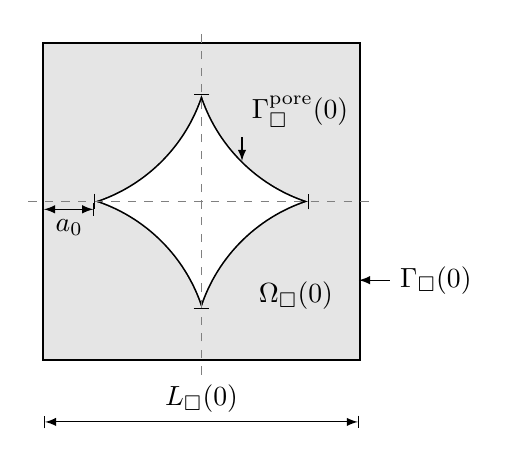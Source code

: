 \begin{tikzpicture}[>=latex,scale=2] % Use this to scale the image. Text is always normal-size
  \def\particleradius{1.05} % Adjust this to change the contact size.
  \pgfmathsetmacro{\contactsize}{sqrt(\particleradius^2-1)} % Automatically calculated.
  \begin{scope}[very thick]
  	\draw[clip] (-1,-1) rectangle (1,1);
  	\draw[clip]
  		(-1,-1) circle (\particleradius)
 		( 1,-1) circle (\particleradius)
 		(-1, 1) circle (\particleradius)
   		( 1, 1) circle (\particleradius);
  	\fill[fill=black!10] (-1,-1) rectangle (1,1);
  \end{scope}
  % Markers
  \foreach \q in {0,90,180,270} { \draw[rotate=\q] (1-\contactsize,-0.05) -- +(0,0.1); }
  \draw[dashed,gray] (-1.1,0) -- (1.1,0) (0,-1.1) -- (0,1.1);
  % Annotations
  %\node[below] at (0,0) {$\Omega_\Box^p(0)$};
  \draw[|<->|] (-1,-1.4) -- (1,-1.4) node[midway,above] {$L_\Box(0)$};
  \draw[<->|] (-1,-0.05) -- +(\contactsize,0) node[midway,below] {$a_0$};
  \node at (0.6,-0.6) {$\Omega_\Box(0)$};
  \draw[<-] (1,-0.5) -- +(0.2,0) node[right] {$\Gamma_\Box(0)$};
  \draw[<-] (1,1) ++(-135:\particleradius) -- +(0.00,0.15) node[above right] {$\Gamma_\Box^{\mathrm{pore}}(0)$};
  
  %\draw[use as bounding box] (-1.7,-1.5) rectangle (1.7,1.1);
  %\useasboundingbox (-1.7,-1.5) (1.7,1.1);
  % Transformation arrow (makes the picture very unaligned)
  %\draw[->] (1.5,0) to[out=45,in=-150] (2,0);% +(135:0.1) -- (2,0) -- +(-135:0.1);
\end{tikzpicture}

